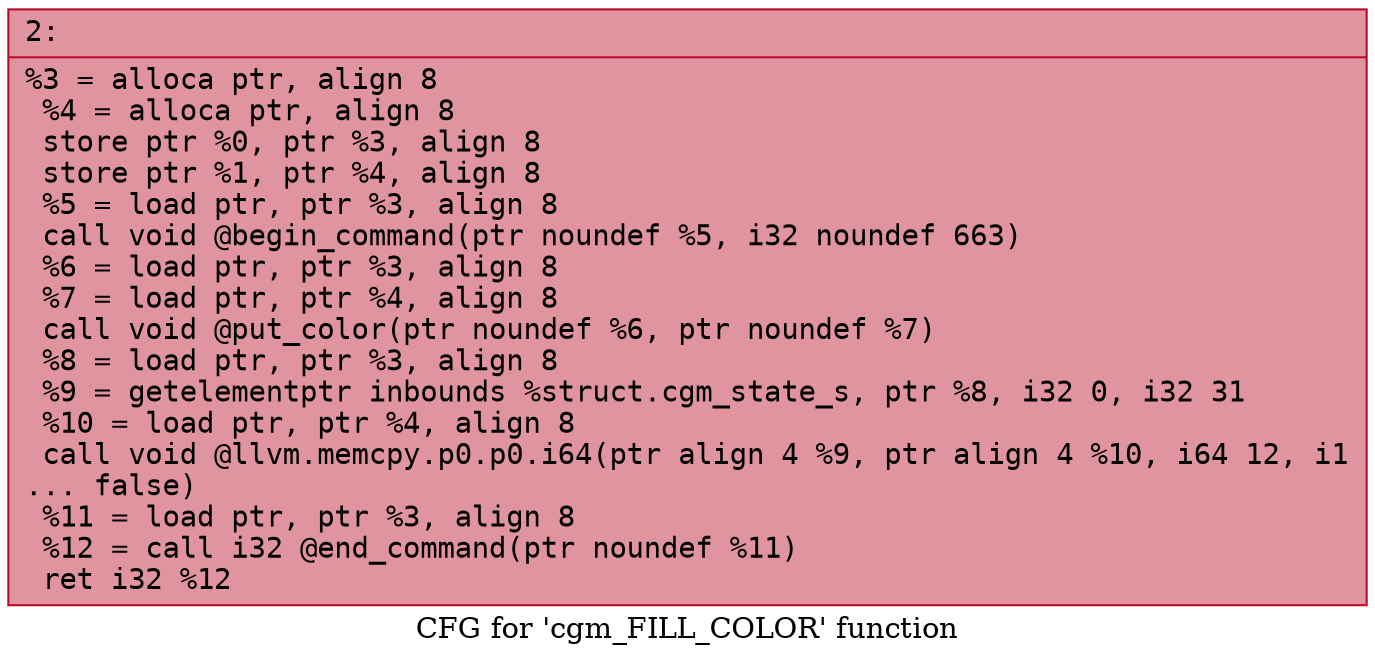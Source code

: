 digraph "CFG for 'cgm_FILL_COLOR' function" {
	label="CFG for 'cgm_FILL_COLOR' function";

	Node0x6000024c19f0 [shape=record,color="#b70d28ff", style=filled, fillcolor="#b70d2870" fontname="Courier",label="{2:\l|  %3 = alloca ptr, align 8\l  %4 = alloca ptr, align 8\l  store ptr %0, ptr %3, align 8\l  store ptr %1, ptr %4, align 8\l  %5 = load ptr, ptr %3, align 8\l  call void @begin_command(ptr noundef %5, i32 noundef 663)\l  %6 = load ptr, ptr %3, align 8\l  %7 = load ptr, ptr %4, align 8\l  call void @put_color(ptr noundef %6, ptr noundef %7)\l  %8 = load ptr, ptr %3, align 8\l  %9 = getelementptr inbounds %struct.cgm_state_s, ptr %8, i32 0, i32 31\l  %10 = load ptr, ptr %4, align 8\l  call void @llvm.memcpy.p0.p0.i64(ptr align 4 %9, ptr align 4 %10, i64 12, i1\l... false)\l  %11 = load ptr, ptr %3, align 8\l  %12 = call i32 @end_command(ptr noundef %11)\l  ret i32 %12\l}"];
}
